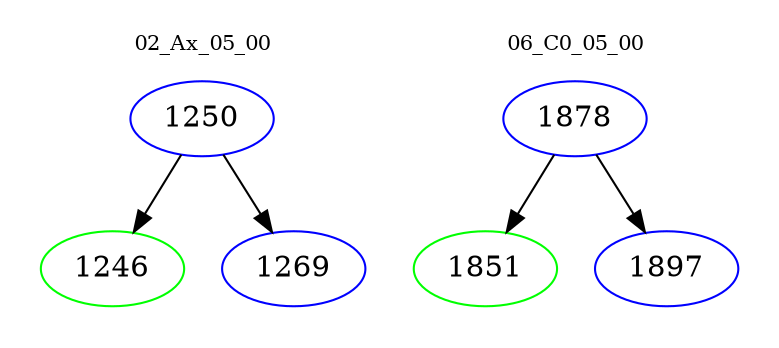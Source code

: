 digraph{
subgraph cluster_0 {
color = white
label = "02_Ax_05_00";
fontsize=10;
T0_1250 [label="1250", color="blue"]
T0_1250 -> T0_1246 [color="black"]
T0_1246 [label="1246", color="green"]
T0_1250 -> T0_1269 [color="black"]
T0_1269 [label="1269", color="blue"]
}
subgraph cluster_1 {
color = white
label = "06_C0_05_00";
fontsize=10;
T1_1878 [label="1878", color="blue"]
T1_1878 -> T1_1851 [color="black"]
T1_1851 [label="1851", color="green"]
T1_1878 -> T1_1897 [color="black"]
T1_1897 [label="1897", color="blue"]
}
}
